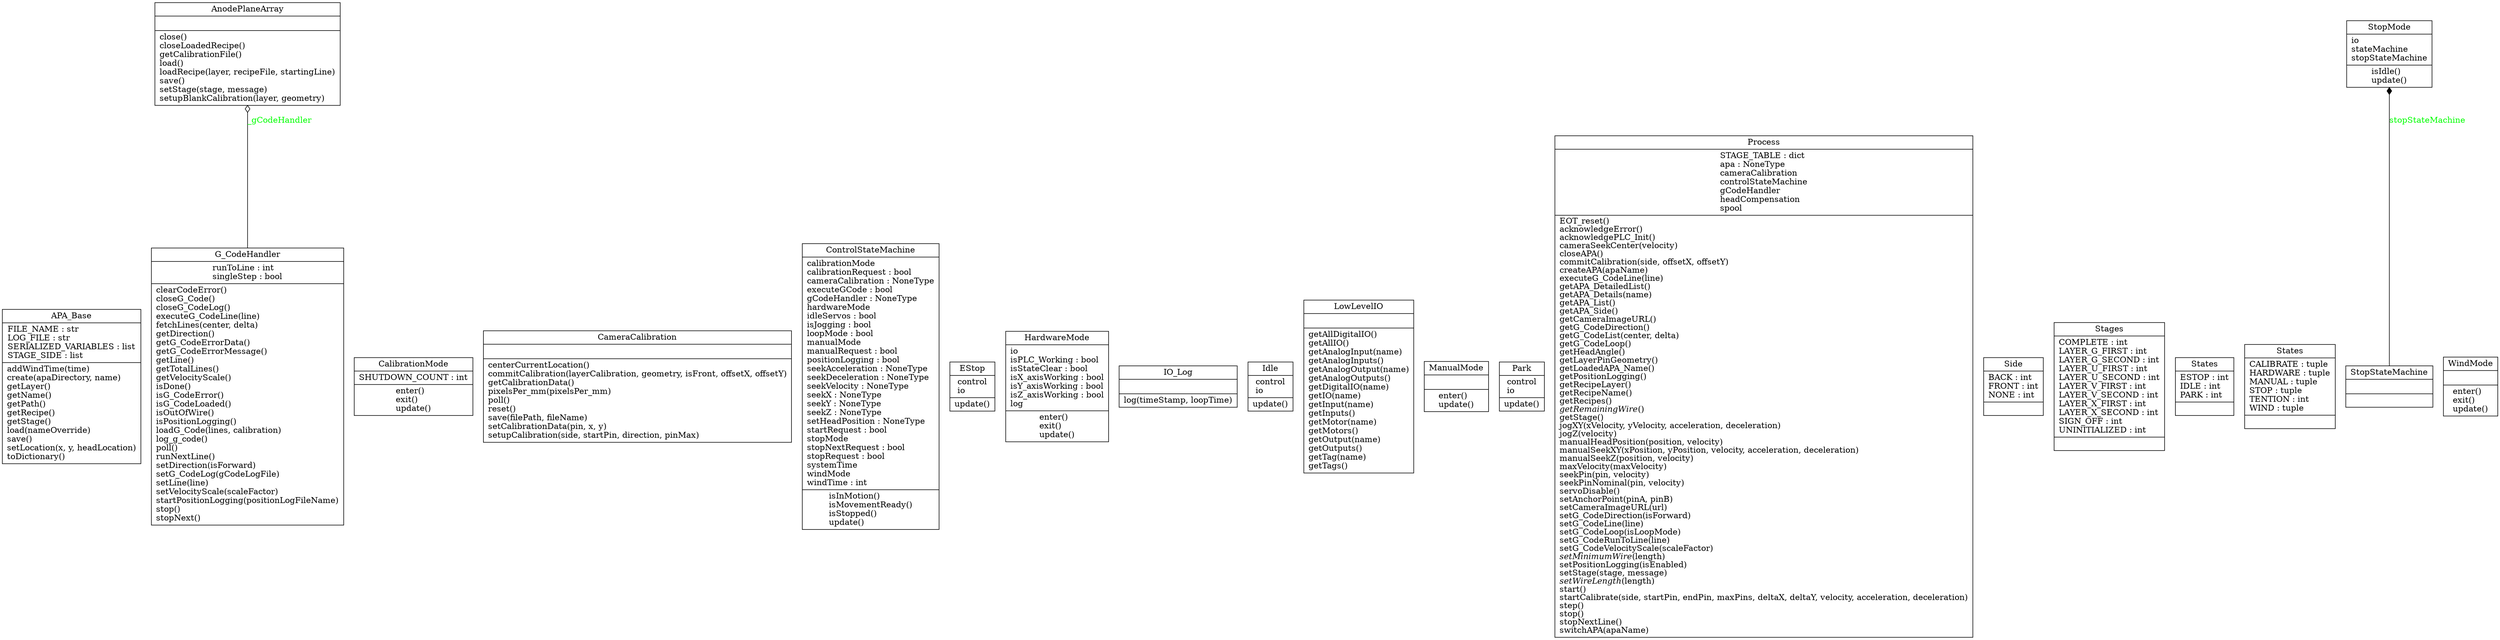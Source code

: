 digraph "classes" {
rankdir=BT
charset="utf-8"
"winder.Control.Control.APA_Base.APA_Base" [color="black", fontcolor="black", label=<{APA_Base|FILE_NAME : str<br ALIGN="LEFT"/>LOG_FILE : str<br ALIGN="LEFT"/>SERIALIZED_VARIABLES : list<br ALIGN="LEFT"/>STAGE_SIDE : list<br ALIGN="LEFT"/>|addWindTime(time)<br ALIGN="LEFT"/>create(apaDirectory, name)<br ALIGN="LEFT"/>getLayer()<br ALIGN="LEFT"/>getName()<br ALIGN="LEFT"/>getPath()<br ALIGN="LEFT"/>getRecipe()<br ALIGN="LEFT"/>getStage()<br ALIGN="LEFT"/>load(nameOverride)<br ALIGN="LEFT"/>save()<br ALIGN="LEFT"/>setLocation(x, y, headLocation)<br ALIGN="LEFT"/>toDictionary()<br ALIGN="LEFT"/>}>, shape="record", style="solid"];
"winder.Control.Control.AnodePlaneArray.AnodePlaneArray" [color="black", fontcolor="black", label=<{AnodePlaneArray|<br ALIGN="LEFT"/>|close()<br ALIGN="LEFT"/>closeLoadedRecipe()<br ALIGN="LEFT"/>getCalibrationFile()<br ALIGN="LEFT"/>load()<br ALIGN="LEFT"/>loadRecipe(layer, recipeFile, startingLine)<br ALIGN="LEFT"/>save()<br ALIGN="LEFT"/>setStage(stage, message)<br ALIGN="LEFT"/>setupBlankCalibration(layer, geometry)<br ALIGN="LEFT"/>}>, shape="record", style="solid"];
"winder.Control.Control.CalibrationMode.CalibrationMode" [color="black", fontcolor="black", label=<{CalibrationMode|SHUTDOWN_COUNT : int<br ALIGN="LEFT"/>|enter()<br ALIGN="LEFT"/>exit()<br ALIGN="LEFT"/>update()<br ALIGN="LEFT"/>}>, shape="record", style="solid"];
"winder.Control.Control.CameraCalibration.CameraCalibration" [color="black", fontcolor="black", label=<{CameraCalibration|<br ALIGN="LEFT"/>|centerCurrentLocation()<br ALIGN="LEFT"/>commitCalibration(layerCalibration, geometry, isFront, offsetX, offsetY)<br ALIGN="LEFT"/>getCalibrationData()<br ALIGN="LEFT"/>pixelsPer_mm(pixelsPer_mm)<br ALIGN="LEFT"/>poll()<br ALIGN="LEFT"/>reset()<br ALIGN="LEFT"/>save(filePath, fileName)<br ALIGN="LEFT"/>setCalibrationData(pin, x, y)<br ALIGN="LEFT"/>setupCalibration(side, startPin, direction, pinMax)<br ALIGN="LEFT"/>}>, shape="record", style="solid"];
"winder.Control.Control.ControlStateMachine.ControlStateMachine" [color="black", fontcolor="black", label=<{ControlStateMachine|calibrationMode<br ALIGN="LEFT"/>calibrationRequest : bool<br ALIGN="LEFT"/>cameraCalibration : NoneType<br ALIGN="LEFT"/>executeGCode : bool<br ALIGN="LEFT"/>gCodeHandler : NoneType<br ALIGN="LEFT"/>hardwareMode<br ALIGN="LEFT"/>idleServos : bool<br ALIGN="LEFT"/>isJogging : bool<br ALIGN="LEFT"/>loopMode : bool<br ALIGN="LEFT"/>manualMode<br ALIGN="LEFT"/>manualRequest : bool<br ALIGN="LEFT"/>positionLogging : bool<br ALIGN="LEFT"/>seekAcceleration : NoneType<br ALIGN="LEFT"/>seekDeceleration : NoneType<br ALIGN="LEFT"/>seekVelocity : NoneType<br ALIGN="LEFT"/>seekX : NoneType<br ALIGN="LEFT"/>seekY : NoneType<br ALIGN="LEFT"/>seekZ : NoneType<br ALIGN="LEFT"/>setHeadPosition : NoneType<br ALIGN="LEFT"/>startRequest : bool<br ALIGN="LEFT"/>stopMode<br ALIGN="LEFT"/>stopNextRequest : bool<br ALIGN="LEFT"/>stopRequest : bool<br ALIGN="LEFT"/>systemTime<br ALIGN="LEFT"/>windMode<br ALIGN="LEFT"/>windTime : int<br ALIGN="LEFT"/>|isInMotion()<br ALIGN="LEFT"/>isMovementReady()<br ALIGN="LEFT"/>isStopped()<br ALIGN="LEFT"/>update()<br ALIGN="LEFT"/>}>, shape="record", style="solid"];
"winder.Control.Control.StopMode.StopMode.EStop" [color="black", fontcolor="black", label=<{EStop|control<br ALIGN="LEFT"/>io<br ALIGN="LEFT"/>|update()<br ALIGN="LEFT"/>}>, shape="record", style="solid"];
"winder.Control.Control.G_CodeHandler.G_CodeHandler" [color="black", fontcolor="black", label=<{G_CodeHandler|runToLine : int<br ALIGN="LEFT"/>singleStep : bool<br ALIGN="LEFT"/>|clearCodeError()<br ALIGN="LEFT"/>closeG_Code()<br ALIGN="LEFT"/>closeG_CodeLog()<br ALIGN="LEFT"/>executeG_CodeLine(line)<br ALIGN="LEFT"/>fetchLines(center, delta)<br ALIGN="LEFT"/>getDirection()<br ALIGN="LEFT"/>getG_CodeErrorData()<br ALIGN="LEFT"/>getG_CodeErrorMessage()<br ALIGN="LEFT"/>getLine()<br ALIGN="LEFT"/>getTotalLines()<br ALIGN="LEFT"/>getVelocityScale()<br ALIGN="LEFT"/>isDone()<br ALIGN="LEFT"/>isG_CodeError()<br ALIGN="LEFT"/>isG_CodeLoaded()<br ALIGN="LEFT"/>isOutOfWire()<br ALIGN="LEFT"/>isPositionLogging()<br ALIGN="LEFT"/>loadG_Code(lines, calibration)<br ALIGN="LEFT"/>log_g_code()<br ALIGN="LEFT"/>poll()<br ALIGN="LEFT"/>runNextLine()<br ALIGN="LEFT"/>setDirection(isForward)<br ALIGN="LEFT"/>setG_CodeLog(gCodeLogFile)<br ALIGN="LEFT"/>setLine(line)<br ALIGN="LEFT"/>setVelocityScale(scaleFactor)<br ALIGN="LEFT"/>startPositionLogging(positionLogFileName)<br ALIGN="LEFT"/>stop()<br ALIGN="LEFT"/>stopNext()<br ALIGN="LEFT"/>}>, shape="record", style="solid"];
"winder.Control.Control.HardwareMode.HardwareMode" [color="black", fontcolor="black", label=<{HardwareMode|io<br ALIGN="LEFT"/>isPLC_Working : bool<br ALIGN="LEFT"/>isStateClear : bool<br ALIGN="LEFT"/>isX_axisWorking : bool<br ALIGN="LEFT"/>isY_axisWorking : bool<br ALIGN="LEFT"/>isZ_axisWorking : bool<br ALIGN="LEFT"/>log<br ALIGN="LEFT"/>|enter()<br ALIGN="LEFT"/>exit()<br ALIGN="LEFT"/>update()<br ALIGN="LEFT"/>}>, shape="record", style="solid"];
"winder.Control.Control.IO_Log.IO_Log" [color="black", fontcolor="black", label=<{IO_Log|<br ALIGN="LEFT"/>|log(timeStamp, loopTime)<br ALIGN="LEFT"/>}>, shape="record", style="solid"];
"winder.Control.Control.StopMode.StopMode.Idle" [color="black", fontcolor="black", label=<{Idle|control<br ALIGN="LEFT"/>io<br ALIGN="LEFT"/>|update()<br ALIGN="LEFT"/>}>, shape="record", style="solid"];
"winder.Control.Control.LowLevelIO.LowLevelIO" [color="black", fontcolor="black", label=<{LowLevelIO|<br ALIGN="LEFT"/>|getAllDigitalIO()<br ALIGN="LEFT"/>getAllIO()<br ALIGN="LEFT"/>getAnalogInput(name)<br ALIGN="LEFT"/>getAnalogInputs()<br ALIGN="LEFT"/>getAnalogOutput(name)<br ALIGN="LEFT"/>getAnalogOutputs()<br ALIGN="LEFT"/>getDigitalIO(name)<br ALIGN="LEFT"/>getIO(name)<br ALIGN="LEFT"/>getInput(name)<br ALIGN="LEFT"/>getInputs()<br ALIGN="LEFT"/>getMotor(name)<br ALIGN="LEFT"/>getMotors()<br ALIGN="LEFT"/>getOutput(name)<br ALIGN="LEFT"/>getOutputs()<br ALIGN="LEFT"/>getTag(name)<br ALIGN="LEFT"/>getTags()<br ALIGN="LEFT"/>}>, shape="record", style="solid"];
"winder.Control.Control.ManualMode.ManualMode" [color="black", fontcolor="black", label=<{ManualMode|<br ALIGN="LEFT"/>|enter()<br ALIGN="LEFT"/>update()<br ALIGN="LEFT"/>}>, shape="record", style="solid"];
"winder.Control.Control.StopMode.StopMode.Park" [color="black", fontcolor="black", label=<{Park|control<br ALIGN="LEFT"/>io<br ALIGN="LEFT"/>|update()<br ALIGN="LEFT"/>}>, shape="record", style="solid"];
"winder.Control.Control.Process.Process" [color="black", fontcolor="black", label=<{Process|STAGE_TABLE : dict<br ALIGN="LEFT"/>apa : NoneType<br ALIGN="LEFT"/>cameraCalibration<br ALIGN="LEFT"/>controlStateMachine<br ALIGN="LEFT"/>gCodeHandler<br ALIGN="LEFT"/>headCompensation<br ALIGN="LEFT"/>spool<br ALIGN="LEFT"/>|EOT_reset()<br ALIGN="LEFT"/>acknowledgeError()<br ALIGN="LEFT"/>acknowledgePLC_Init()<br ALIGN="LEFT"/>cameraSeekCenter(velocity)<br ALIGN="LEFT"/>closeAPA()<br ALIGN="LEFT"/>commitCalibration(side, offsetX, offsetY)<br ALIGN="LEFT"/>createAPA(apaName)<br ALIGN="LEFT"/>executeG_CodeLine(line)<br ALIGN="LEFT"/>getAPA_DetailedList()<br ALIGN="LEFT"/>getAPA_Details(name)<br ALIGN="LEFT"/>getAPA_List()<br ALIGN="LEFT"/>getAPA_Side()<br ALIGN="LEFT"/>getCameraImageURL()<br ALIGN="LEFT"/>getG_CodeDirection()<br ALIGN="LEFT"/>getG_CodeList(center, delta)<br ALIGN="LEFT"/>getG_CodeLoop()<br ALIGN="LEFT"/>getHeadAngle()<br ALIGN="LEFT"/>getLayerPinGeometry()<br ALIGN="LEFT"/>getLoadedAPA_Name()<br ALIGN="LEFT"/>getPositionLogging()<br ALIGN="LEFT"/>getRecipeLayer()<br ALIGN="LEFT"/>getRecipeName()<br ALIGN="LEFT"/>getRecipes()<br ALIGN="LEFT"/><I>getRemainingWire</I>()<br ALIGN="LEFT"/>getStage()<br ALIGN="LEFT"/>jogXY(xVelocity, yVelocity, acceleration, deceleration)<br ALIGN="LEFT"/>jogZ(velocity)<br ALIGN="LEFT"/>manualHeadPosition(position, velocity)<br ALIGN="LEFT"/>manualSeekXY(xPosition, yPosition, velocity, acceleration, deceleration)<br ALIGN="LEFT"/>manualSeekZ(position, velocity)<br ALIGN="LEFT"/>maxVelocity(maxVelocity)<br ALIGN="LEFT"/>seekPin(pin, velocity)<br ALIGN="LEFT"/>seekPinNominal(pin, velocity)<br ALIGN="LEFT"/>servoDisable()<br ALIGN="LEFT"/>setAnchorPoint(pinA, pinB)<br ALIGN="LEFT"/>setCameraImageURL(url)<br ALIGN="LEFT"/>setG_CodeDirection(isForward)<br ALIGN="LEFT"/>setG_CodeLine(line)<br ALIGN="LEFT"/>setG_CodeLoop(isLoopMode)<br ALIGN="LEFT"/>setG_CodeRunToLine(line)<br ALIGN="LEFT"/>setG_CodeVelocityScale(scaleFactor)<br ALIGN="LEFT"/><I>setMinimumWire</I>(length)<br ALIGN="LEFT"/>setPositionLogging(isEnabled)<br ALIGN="LEFT"/>setStage(stage, message)<br ALIGN="LEFT"/><I>setWireLength</I>(length)<br ALIGN="LEFT"/>start()<br ALIGN="LEFT"/>startCalibrate(side, startPin, endPin, maxPins, deltaX, deltaY, velocity, acceleration, deceleration)<br ALIGN="LEFT"/>step()<br ALIGN="LEFT"/>stop()<br ALIGN="LEFT"/>stopNextLine()<br ALIGN="LEFT"/>switchAPA(apaName)<br ALIGN="LEFT"/>}>, shape="record", style="solid"];
"winder.Control.Control.APA_Base.APA_Base.Side" [color="black", fontcolor="black", label=<{Side|BACK : int<br ALIGN="LEFT"/>FRONT : int<br ALIGN="LEFT"/>NONE : int<br ALIGN="LEFT"/>|}>, shape="record", style="solid"];
"winder.Control.Control.APA_Base.APA_Base.Stages" [color="black", fontcolor="black", label=<{Stages|COMPLETE : int<br ALIGN="LEFT"/>LAYER_G_FIRST : int<br ALIGN="LEFT"/>LAYER_G_SECOND : int<br ALIGN="LEFT"/>LAYER_U_FIRST : int<br ALIGN="LEFT"/>LAYER_U_SECOND : int<br ALIGN="LEFT"/>LAYER_V_FIRST : int<br ALIGN="LEFT"/>LAYER_V_SECOND : int<br ALIGN="LEFT"/>LAYER_X_FIRST : int<br ALIGN="LEFT"/>LAYER_X_SECOND : int<br ALIGN="LEFT"/>SIGN_OFF : int<br ALIGN="LEFT"/>UNINITIALIZED : int<br ALIGN="LEFT"/>|}>, shape="record", style="solid"];
"winder.Control.Control.StopMode.StopMode.StopStateMachine.States" [color="black", fontcolor="black", label=<{States|ESTOP : int<br ALIGN="LEFT"/>IDLE : int<br ALIGN="LEFT"/>PARK : int<br ALIGN="LEFT"/>|}>, shape="record", style="solid"];
"winder.Control.Control.ControlStateMachine.ControlStateMachine.States" [color="black", fontcolor="black", label=<{States|CALIBRATE : tuple<br ALIGN="LEFT"/>HARDWARE : tuple<br ALIGN="LEFT"/>MANUAL : tuple<br ALIGN="LEFT"/>STOP : tuple<br ALIGN="LEFT"/>TENTION : int<br ALIGN="LEFT"/>WIND : tuple<br ALIGN="LEFT"/>|}>, shape="record", style="solid"];
"winder.Control.Control.StopMode.StopMode" [color="black", fontcolor="black", label=<{StopMode|io<br ALIGN="LEFT"/>stateMachine<br ALIGN="LEFT"/>stopStateMachine<br ALIGN="LEFT"/>|isIdle()<br ALIGN="LEFT"/>update()<br ALIGN="LEFT"/>}>, shape="record", style="solid"];
"winder.Control.Control.StopMode.StopMode.StopStateMachine" [color="black", fontcolor="black", label=<{StopStateMachine|<br ALIGN="LEFT"/>|}>, shape="record", style="solid"];
"winder.Control.Control.WindMode.WindMode" [color="black", fontcolor="black", label=<{WindMode|<br ALIGN="LEFT"/>|enter()<br ALIGN="LEFT"/>exit()<br ALIGN="LEFT"/>update()<br ALIGN="LEFT"/>}>, shape="record", style="solid"];
"winder.Control.Control.StopMode.StopMode.StopStateMachine" -> "winder.Control.Control.StopMode.StopMode" [arrowhead="diamond", arrowtail="none", fontcolor="green", label="stopStateMachine", style="solid"];
"winder.Control.Control.G_CodeHandler.G_CodeHandler" -> "winder.Control.Control.AnodePlaneArray.AnodePlaneArray" [arrowhead="odiamond", arrowtail="none", fontcolor="green", label="_gCodeHandler", style="solid"];
}
